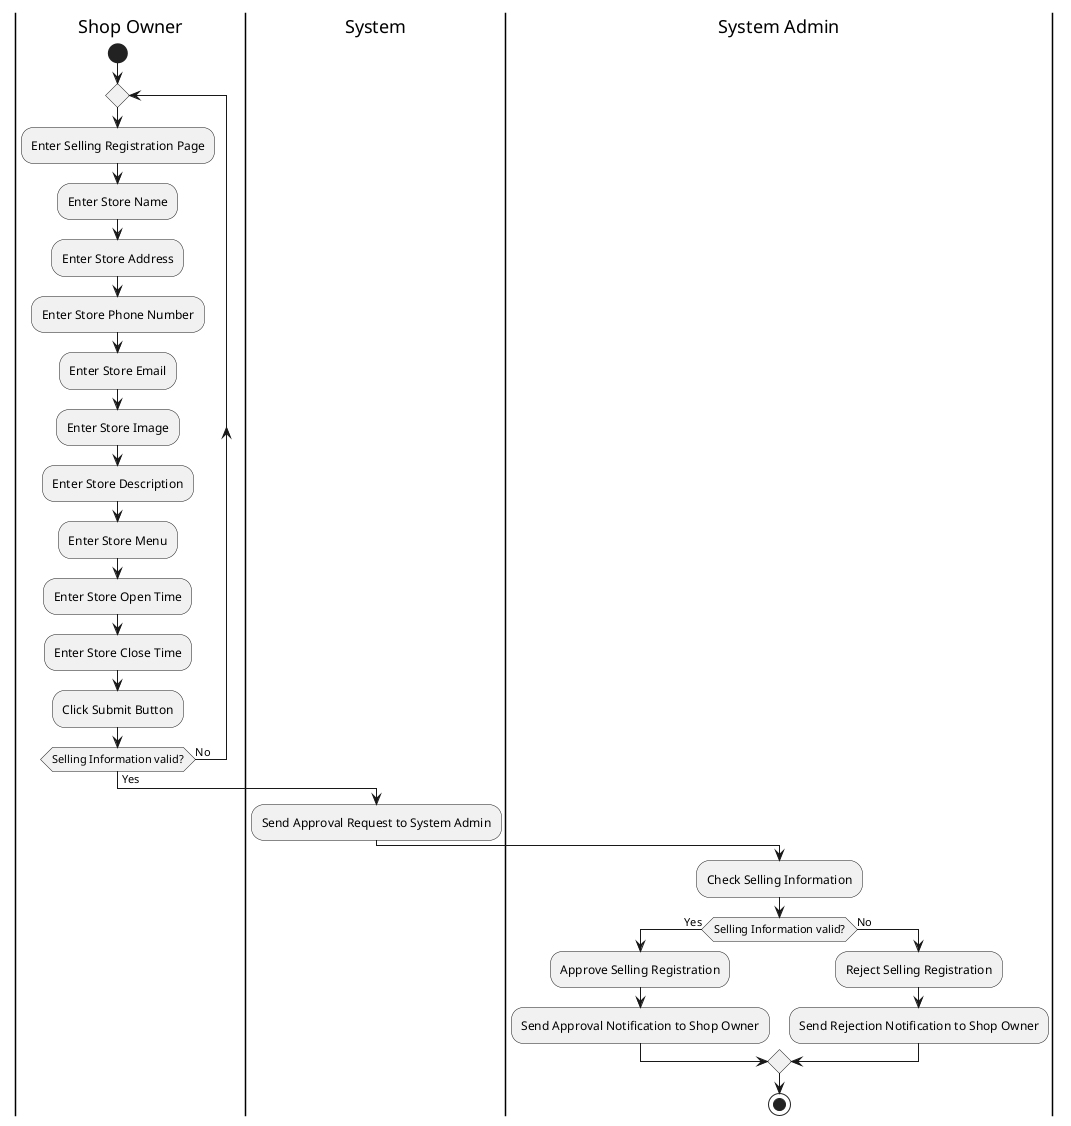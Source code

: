 @startuml Selling Registration

|Shop Owner|
start
repeat
:Enter Selling Registration Page;

:Enter Store Name;
:Enter Store Address;
:Enter Store Phone Number;
:Enter Store Email;
:Enter Store Image;
:Enter Store Description;
:Enter Store Menu;
:Enter Store Open Time;
:Enter Store Close Time;

:Click Submit Button;
repeat while (Selling Information valid?) is (No) not (Yes)

|System|
:Send Approval Request to System Admin;

|System Admin|
:Check Selling Information;
if (Selling Information valid?) then (Yes)
:Approve Selling Registration;
:Send Approval Notification to Shop Owner;
else (No)
:Reject Selling Registration;
:Send Rejection Notification to Shop Owner;
endif

stop

@enduml
